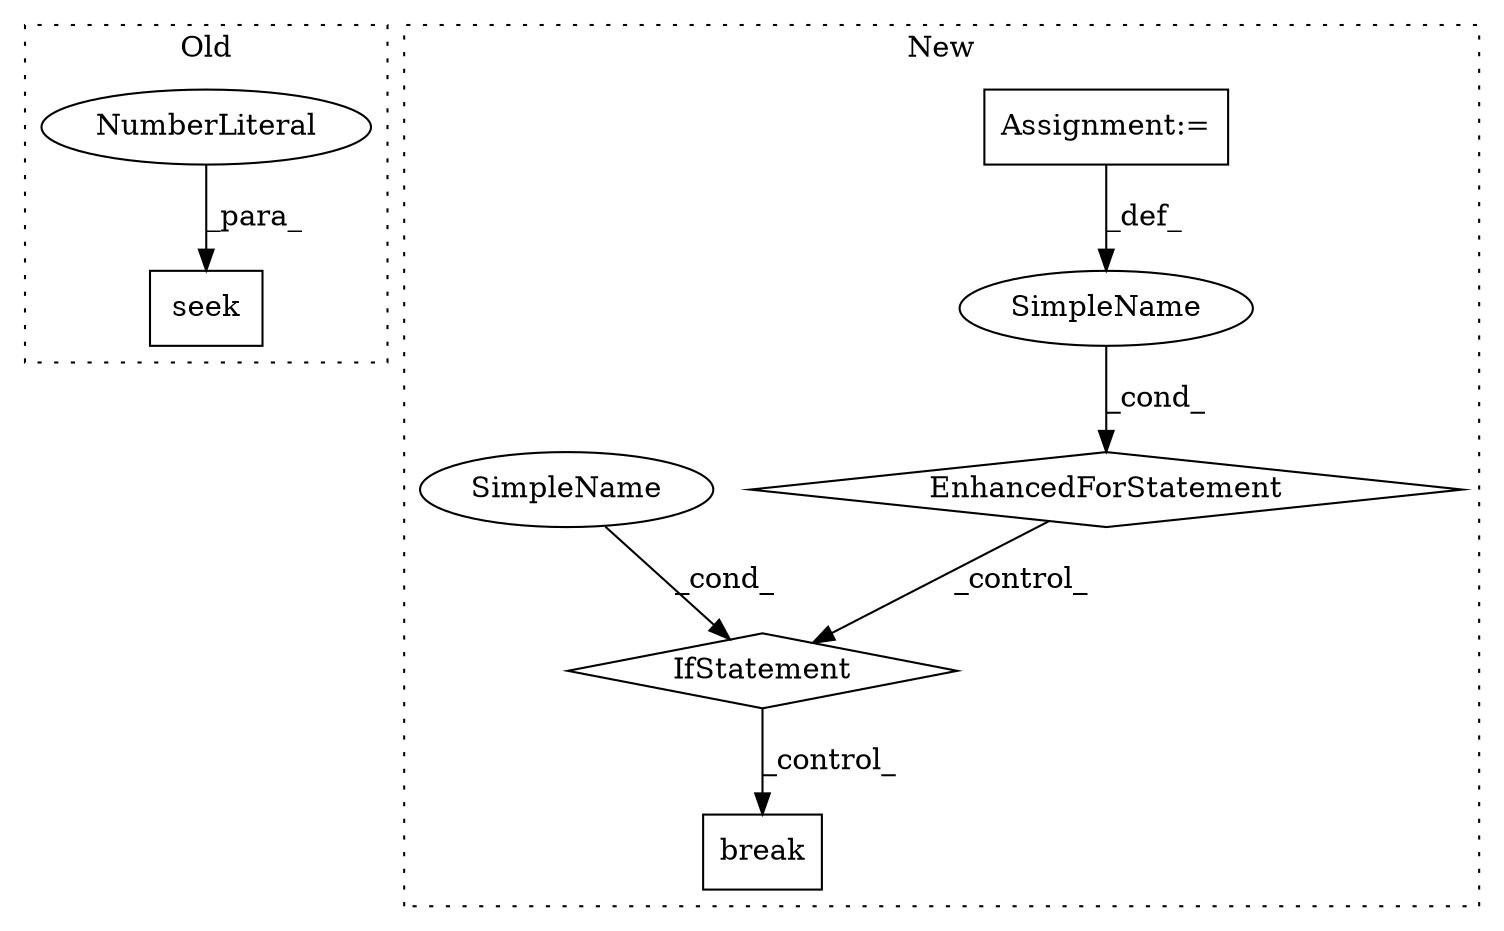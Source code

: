 digraph G {
subgraph cluster0 {
1 [label="seek" a="32" s="4804,4810" l="5,1" shape="box"];
3 [label="NumberLiteral" a="34" s="4809" l="1" shape="ellipse"];
label = "Old";
style="dotted";
}
subgraph cluster1 {
2 [label="EnhancedForStatement" a="70" s="4902,4992" l="57,2" shape="diamond"];
4 [label="Assignment:=" a="7" s="4902,4992" l="57,2" shape="box"];
5 [label="break" a="10" s="5081" l="6" shape="box"];
6 [label="SimpleName" a="42" s="4981" l="4" shape="ellipse"];
7 [label="SimpleName" a="42" s="" l="" shape="ellipse"];
8 [label="IfStatement" a="25" s="5056,5067" l="4,2" shape="diamond"];
label = "New";
style="dotted";
}
2 -> 8 [label="_control_"];
3 -> 1 [label="_para_"];
4 -> 6 [label="_def_"];
6 -> 2 [label="_cond_"];
7 -> 8 [label="_cond_"];
8 -> 5 [label="_control_"];
}